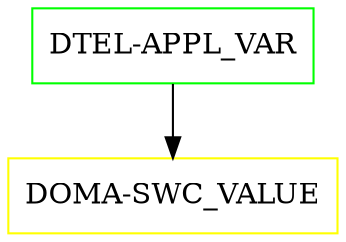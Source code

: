 digraph G {
  "DTEL-APPL_VAR" [shape=box,color=green];
  "DOMA-SWC_VALUE" [shape=box,color=yellow,URL="./DOMA_SWC_VALUE.html"];
  "DTEL-APPL_VAR" -> "DOMA-SWC_VALUE";
}
